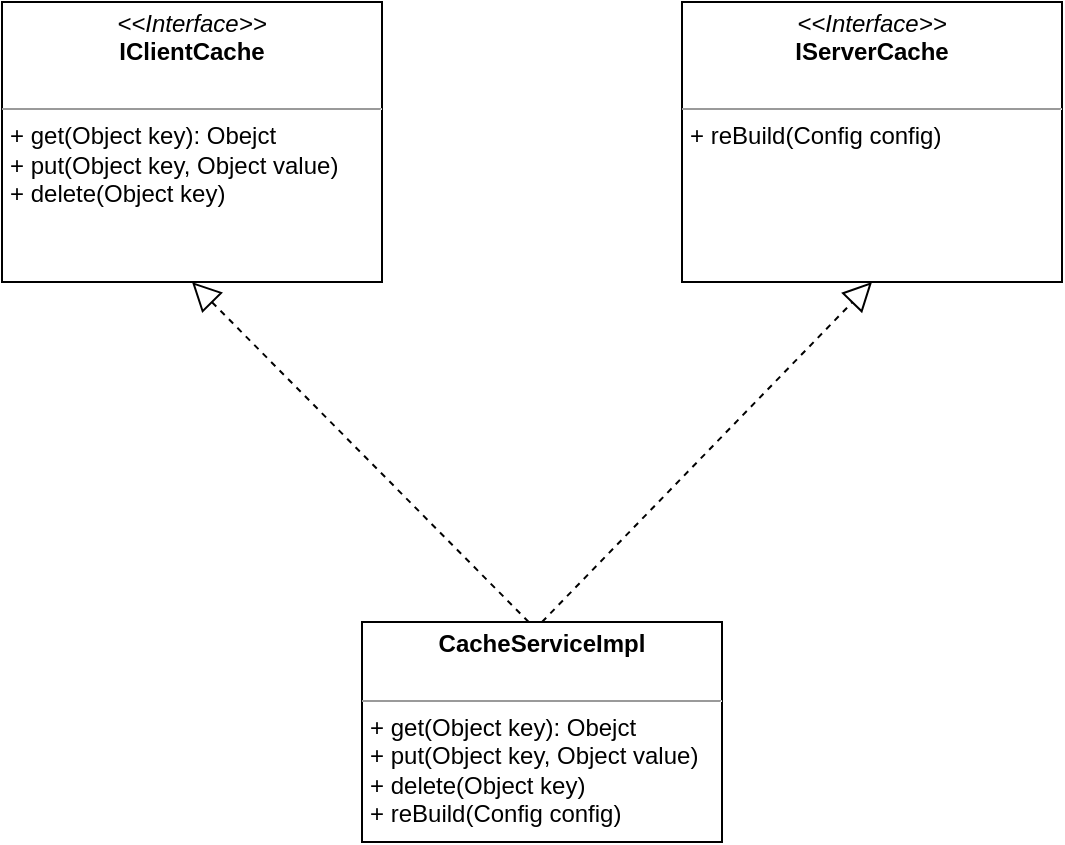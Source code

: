<mxfile version="13.7.7" type="github"><diagram id="lNUbzcaGmF4dqTQRHOrO" name="第 1 页"><mxGraphModel dx="1424" dy="737" grid="1" gridSize="10" guides="1" tooltips="1" connect="1" arrows="1" fold="1" page="1" pageScale="1" pageWidth="827" pageHeight="1169" math="0" shadow="0"><root><mxCell id="0"/><mxCell id="1" parent="0"/><mxCell id="QBld60xEjNT4iVd9COOb-1" value="&lt;p style=&quot;margin: 0px ; margin-top: 4px ; text-align: center&quot;&gt;&lt;i&gt;&amp;lt;&amp;lt;Interface&amp;gt;&amp;gt;&lt;/i&gt;&lt;br&gt;&lt;b&gt;IClientCache&lt;/b&gt;&lt;/p&gt;&lt;p style=&quot;margin: 0px ; margin-left: 4px&quot;&gt;&lt;br&gt;&lt;/p&gt;&lt;hr size=&quot;1&quot;&gt;&lt;p style=&quot;margin: 0px ; margin-left: 4px&quot;&gt;+ get(Object key): Obejct&lt;br&gt;+ put(Object&amp;nbsp;key, Object&amp;nbsp;value)&lt;/p&gt;&lt;p style=&quot;margin: 0px ; margin-left: 4px&quot;&gt;+ delete(Object key)&lt;/p&gt;" style="verticalAlign=top;align=left;overflow=fill;fontSize=12;fontFamily=Helvetica;html=1;" parent="1" vertex="1"><mxGeometry x="150" y="110" width="190" height="140" as="geometry"/></mxCell><mxCell id="QBld60xEjNT4iVd9COOb-2" value="&lt;p style=&quot;margin: 0px ; margin-top: 4px ; text-align: center&quot;&gt;&lt;i&gt;&amp;lt;&amp;lt;Interface&amp;gt;&amp;gt;&lt;/i&gt;&lt;br&gt;&lt;b&gt;IServerCache&lt;/b&gt;&lt;/p&gt;&lt;p style=&quot;margin: 0px ; margin-left: 4px&quot;&gt;&lt;br&gt;&lt;/p&gt;&lt;hr size=&quot;1&quot;&gt;&lt;p style=&quot;margin: 0px ; margin-left: 4px&quot;&gt;+ reBuild(Config config)&lt;br&gt;&lt;/p&gt;" style="verticalAlign=top;align=left;overflow=fill;fontSize=12;fontFamily=Helvetica;html=1;" parent="1" vertex="1"><mxGeometry x="490" y="110" width="190" height="140" as="geometry"/></mxCell><mxCell id="QBld60xEjNT4iVd9COOb-3" value="&lt;p style=&quot;margin: 0px ; margin-top: 4px ; text-align: center&quot;&gt;&lt;b&gt;CacheServiceImpl&lt;/b&gt;&lt;/p&gt;&lt;p style=&quot;margin: 0px ; margin-left: 4px&quot;&gt;&lt;br&gt;&lt;/p&gt;&lt;hr size=&quot;1&quot;&gt;&lt;p style=&quot;margin: 0px 0px 0px 4px&quot;&gt;+ get(Object key): Obejct&lt;br&gt;+ put(Object&amp;nbsp;key, Object&amp;nbsp;value)&lt;/p&gt;&lt;p style=&quot;margin: 0px 0px 0px 4px&quot;&gt;+ delete(Object key)&lt;/p&gt;&lt;p style=&quot;margin: 0px 0px 0px 4px&quot;&gt;+ reBuild(Config config)&lt;br&gt;&lt;/p&gt;" style="verticalAlign=top;align=left;overflow=fill;fontSize=12;fontFamily=Helvetica;html=1;" parent="1" vertex="1"><mxGeometry x="330" y="420" width="180" height="110" as="geometry"/></mxCell><mxCell id="QBld60xEjNT4iVd9COOb-4" value="" style="endArrow=block;dashed=1;endFill=0;endSize=12;html=1;entryX=0.5;entryY=1;entryDx=0;entryDy=0;exitX=0.463;exitY=0;exitDx=0;exitDy=0;exitPerimeter=0;" parent="1" source="QBld60xEjNT4iVd9COOb-3" target="QBld60xEjNT4iVd9COOb-1" edge="1"><mxGeometry width="160" relative="1" as="geometry"><mxPoint x="380" y="620" as="sourcePoint"/><mxPoint x="540" y="620" as="targetPoint"/></mxGeometry></mxCell><mxCell id="QBld60xEjNT4iVd9COOb-5" value="" style="endArrow=block;dashed=1;endFill=0;endSize=12;html=1;entryX=0.5;entryY=1;entryDx=0;entryDy=0;exitX=0.5;exitY=0;exitDx=0;exitDy=0;" parent="1" source="QBld60xEjNT4iVd9COOb-3" target="QBld60xEjNT4iVd9COOb-2" edge="1"><mxGeometry width="160" relative="1" as="geometry"><mxPoint x="450" y="690" as="sourcePoint"/><mxPoint x="610" y="690" as="targetPoint"/></mxGeometry></mxCell></root></mxGraphModel></diagram></mxfile>